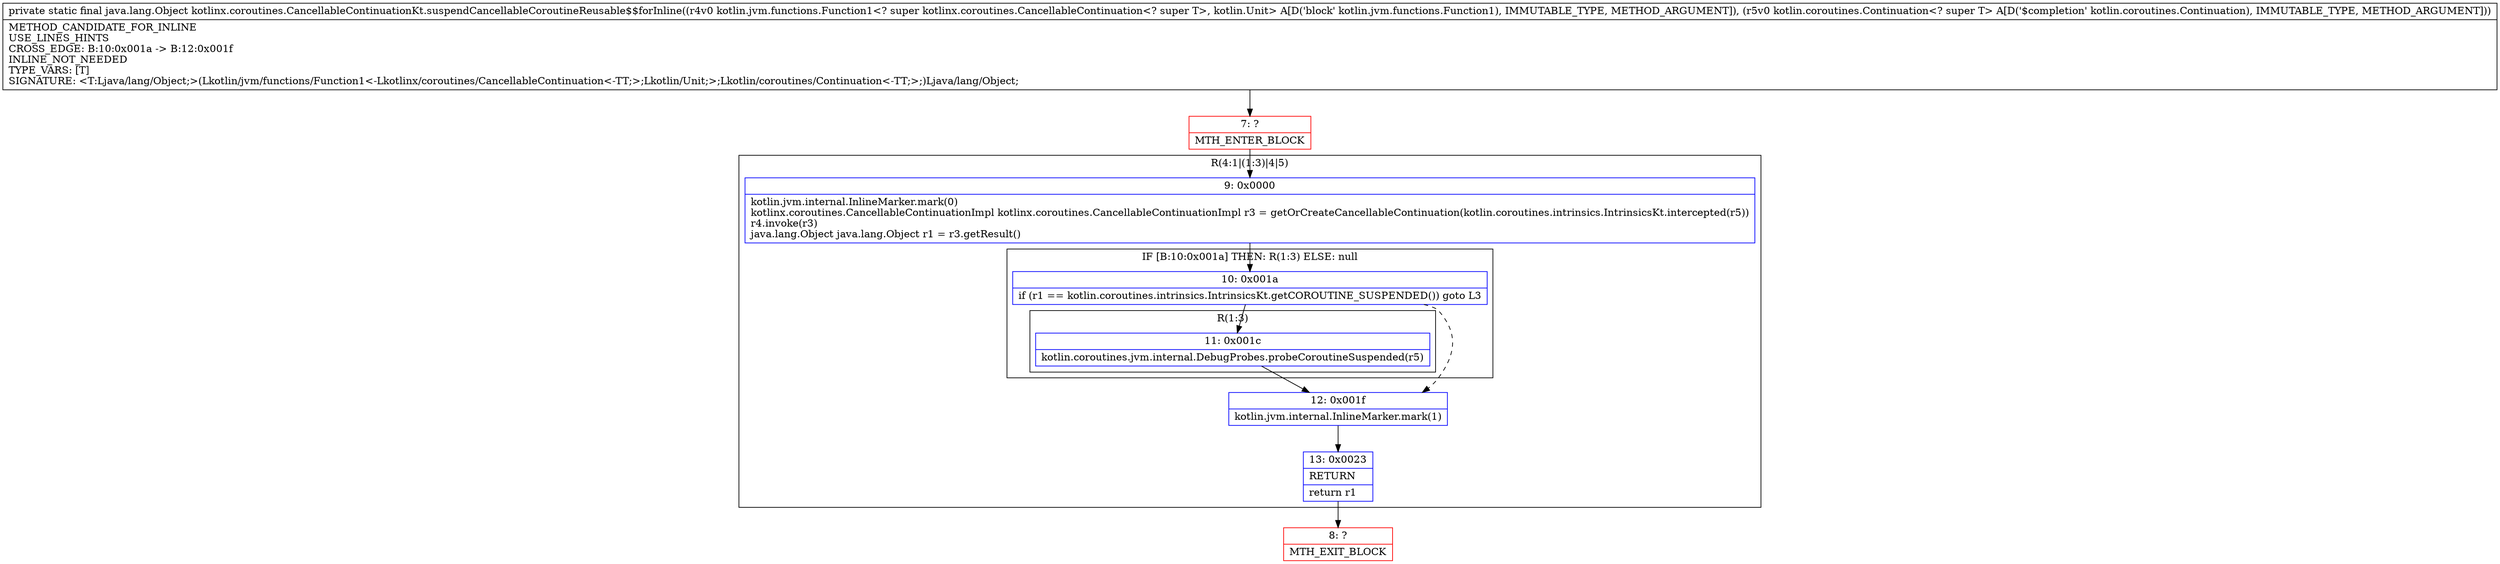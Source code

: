 digraph "CFG forkotlinx.coroutines.CancellableContinuationKt.suspendCancellableCoroutineReusable$$forInline(Lkotlin\/jvm\/functions\/Function1;Lkotlin\/coroutines\/Continuation;)Ljava\/lang\/Object;" {
subgraph cluster_Region_1529847605 {
label = "R(4:1|(1:3)|4|5)";
node [shape=record,color=blue];
Node_9 [shape=record,label="{9\:\ 0x0000|kotlin.jvm.internal.InlineMarker.mark(0)\lkotlinx.coroutines.CancellableContinuationImpl kotlinx.coroutines.CancellableContinuationImpl r3 = getOrCreateCancellableContinuation(kotlin.coroutines.intrinsics.IntrinsicsKt.intercepted(r5))\lr4.invoke(r3)\ljava.lang.Object java.lang.Object r1 = r3.getResult()\l}"];
subgraph cluster_IfRegion_44803845 {
label = "IF [B:10:0x001a] THEN: R(1:3) ELSE: null";
node [shape=record,color=blue];
Node_10 [shape=record,label="{10\:\ 0x001a|if (r1 == kotlin.coroutines.intrinsics.IntrinsicsKt.getCOROUTINE_SUSPENDED()) goto L3\l}"];
subgraph cluster_Region_1767686688 {
label = "R(1:3)";
node [shape=record,color=blue];
Node_11 [shape=record,label="{11\:\ 0x001c|kotlin.coroutines.jvm.internal.DebugProbes.probeCoroutineSuspended(r5)\l}"];
}
}
Node_12 [shape=record,label="{12\:\ 0x001f|kotlin.jvm.internal.InlineMarker.mark(1)\l}"];
Node_13 [shape=record,label="{13\:\ 0x0023|RETURN\l|return r1\l}"];
}
Node_7 [shape=record,color=red,label="{7\:\ ?|MTH_ENTER_BLOCK\l}"];
Node_8 [shape=record,color=red,label="{8\:\ ?|MTH_EXIT_BLOCK\l}"];
MethodNode[shape=record,label="{private static final java.lang.Object kotlinx.coroutines.CancellableContinuationKt.suspendCancellableCoroutineReusable$$forInline((r4v0 kotlin.jvm.functions.Function1\<? super kotlinx.coroutines.CancellableContinuation\<? super T\>, kotlin.Unit\> A[D('block' kotlin.jvm.functions.Function1), IMMUTABLE_TYPE, METHOD_ARGUMENT]), (r5v0 kotlin.coroutines.Continuation\<? super T\> A[D('$completion' kotlin.coroutines.Continuation), IMMUTABLE_TYPE, METHOD_ARGUMENT]))  | METHOD_CANDIDATE_FOR_INLINE\lUSE_LINES_HINTS\lCROSS_EDGE: B:10:0x001a \-\> B:12:0x001f\lINLINE_NOT_NEEDED\lTYPE_VARS: [T]\lSIGNATURE: \<T:Ljava\/lang\/Object;\>(Lkotlin\/jvm\/functions\/Function1\<\-Lkotlinx\/coroutines\/CancellableContinuation\<\-TT;\>;Lkotlin\/Unit;\>;Lkotlin\/coroutines\/Continuation\<\-TT;\>;)Ljava\/lang\/Object;\l}"];
MethodNode -> Node_7;Node_9 -> Node_10;
Node_10 -> Node_11;
Node_10 -> Node_12[style=dashed];
Node_11 -> Node_12;
Node_12 -> Node_13;
Node_13 -> Node_8;
Node_7 -> Node_9;
}

